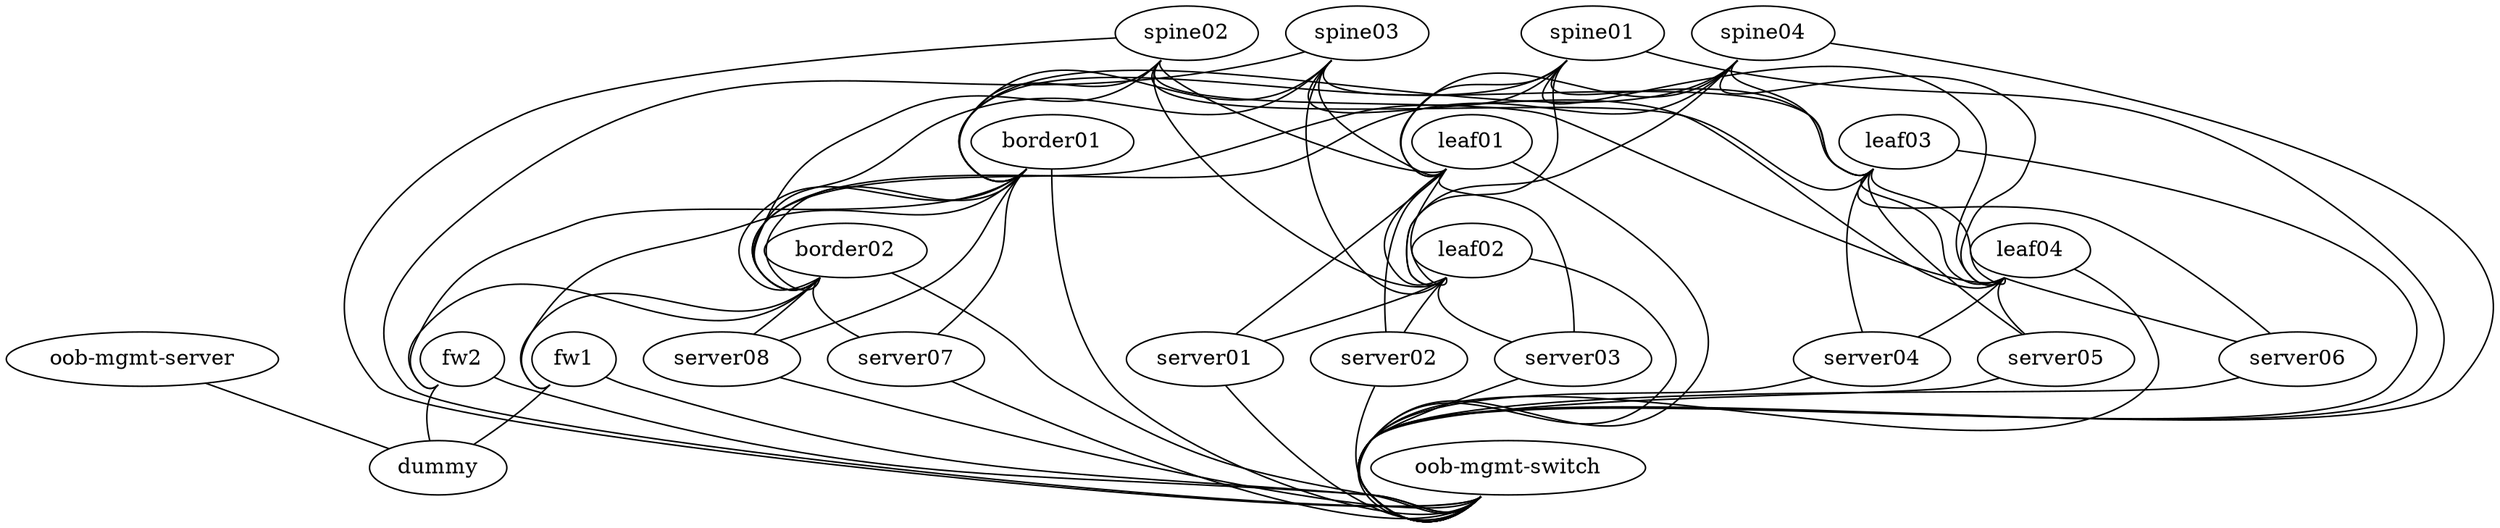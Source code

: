 graph multiverse_network {
   
   "dummy" [function="fake"]
   "oob-mgmt-server"  [function="oob-server" mgmt_ip="192.168.200.1" cpu="4" memory="2048"]
   "oob-mgmt-switch"  [function="oob-switch" mgmt_ip="192.168.200.251" ports="64"]

   "spine01" [function="spine"  os="sonic-202012-f6f4c7f4" mgmt_ip="192.168.200.21" ports="32"]
   "spine02" [function="spine"  os="sonic-202012-f6f4c7f4" mgmt_ip="192.168.200.22" ports="32"]
   "spine03" [function="spine"  os="sonic-202012-f6f4c7f4" mgmt_ip="192.168.200.23" ports="32"]
   "spine04" [function="spine"  os="sonic-202012-f6f4c7f4" mgmt_ip="192.168.200.24" ports="32"]
   
   "leaf01" [function="leaf"  os="sonic-202012-f6f4c7f4" mgmt_ip="192.168.200.41" ports="54"]
   "leaf02" [function="leaf"  os="sonic-202012-f6f4c7f4" mgmt_ip="192.168.200.42" ports="54"]
   "leaf03" [function="leaf"  os="sonic-202012-f6f4c7f4" mgmt_ip="192.168.200.43" ports="54"]
   "leaf04" [function="leaf"  os="sonic-202012-f6f4c7f4" mgmt_ip="192.168.200.44" ports="54"]
  
   "fw1" [function="leaf" os="sonic-202012-f6f4c7f4" mgmt_ip="192.168.200.11" ports="54"]
   "fw2" [function="leaf" os="sonic-202012-f6f4c7f4" mgmt_ip="192.168.200.12" ports="54"]
   "border01" [function="exit" os="sonic-202012-f6f4c7f4" mgmt_ip="192.168.200.31" ports="54"]
   "border02" [function="exit" os="sonic-202012-f6f4c7f4" mgmt_ip="192.168.200.32" ports="54"]

   "server01" [function="host" os="generic/ubuntu1804" mgmt_ip="192.168.200.81" nic_model="e1000" memory="1024"]
   "server02" [function="host" os="generic/ubuntu1804" mgmt_ip="192.168.200.82" nic_model="e1000" memory="1024"]
   "server03" [function="host" os="generic/ubuntu1804" mgmt_ip="192.168.200.83" nic_model="e1000" memory="1024"]
   "server04" [function="host" os="generic/ubuntu1804" mgmt_ip="192.168.200.84" nic_model="e1000" memory="1024"]
   "server05" [function="host" os="generic/ubuntu1804" mgmt_ip="192.168.200.85" nic_model="e1000" memory="1024"]
   "server06" [function="host" os="generic/ubuntu1804" mgmt_ip="192.168.200.86" nic_model="e1000" memory="1024"]
   "server07" [function="host" os="generic/ubuntu1804" mgmt_ip="192.168.200.87" nic_model="e1000" memory="1024"]
   "server08" [function="host" os="generic/ubuntu1804" mgmt_ip="192.168.200.88" nic_model="e1000" memory="1024"]

   "leaf01":"swp1" -- "server01":"eth1"
   "leaf01":"swp2" -- "server02":"eth1"
   "leaf01":"swp3" -- "server03":"eth1"
   "leaf02":"swp1" -- "server01":"eth2"
   "leaf02":"swp2" -- "server02":"eth2"
   "leaf02":"swp3" -- "server03":"eth2"
   "leaf03":"swp1" -- "server04":"eth1"
   "leaf03":"swp2" -- "server05":"eth1"
   "leaf03":"swp3" -- "server06":"eth1"
   "leaf04":"swp1" -- "server04":"eth2"
   "leaf04":"swp2" -- "server05":"eth2"
   "leaf04":"swp3" -- "server06":"eth2"

   "leaf01":"swp49" -- "leaf02":"swp49"
   "leaf01":"swp50" -- "leaf02":"swp50"
   "leaf03":"swp49" -- "leaf04":"swp49"
   "leaf03":"swp50" -- "leaf04":"swp50"
   "border01":"swp49" -- "border02":"swp49"
   "border01":"swp50" -- "border02":"swp50"

   "spine01":"swp1" -- "leaf01":"swp51"
   "spine02":"swp1" -- "leaf01":"swp52"
   "spine03":"swp1" -- "leaf01":"swp53"
   "spine04":"swp1" -- "leaf01":"swp54"
   "spine01":"swp2" -- "leaf02":"swp51"
   "spine02":"swp2" -- "leaf02":"swp52"
   "spine03":"swp2" -- "leaf02":"swp53"
   "spine04":"swp2" -- "leaf02":"swp54"
   "spine01":"swp3" -- "leaf03":"swp51"
   "spine02":"swp3" -- "leaf03":"swp52"
   "spine03":"swp3" -- "leaf03":"swp53"
   "spine04":"swp3" -- "leaf03":"swp54"
   "spine01":"swp4" -- "leaf04":"swp51"
   "spine02":"swp4" -- "leaf04":"swp52"
   "spine03":"swp4" -- "leaf04":"swp53"
   "spine04":"swp4" -- "leaf04":"swp54"
   "spine01":"swp5" -- "border01":"swp51"
   "spine02":"swp5" -- "border01":"swp52"
   "spine03":"swp5" -- "border01":"swp53"
   "spine04":"swp5" -- "border01":"swp54"
   "spine01":"swp6" -- "border02":"swp51"
   "spine02":"swp6" -- "border02":"swp52"
   "spine03":"swp6" -- "border02":"swp53"
   "spine04":"swp6" -- "border02":"swp54"

   "border01":"swp1" -- "server07":"eth1"
   "border01":"swp2" -- "server08":"eth1"
   "border01":"swp3" -- "fw1":"swp1"
   "border01":"swp4" -- "fw2":"swp1"
   "border02":"swp1" -- "server07":"eth2"
   "border02":"swp2" -- "server08":"eth2"
   "border02":"swp3" -- "fw1":"swp2"
   "border02":"swp4" -- "fw2":"swp2"

   "oob-mgmt-server":"eth0" -- "dummy":"outbound"
   "fw1":"swp49" -- "dummy":"outbound-fw1"
   "fw2":"swp49" -- "dummy":"outbound-fw2"

   
   "spine01":"eth0" -- "oob-mgmt-switch":"swp2" [left_mac="44:38:50:22:01:01"]
   "spine02":"eth0" -- "oob-mgmt-switch":"swp3" [left_mac="44:38:50:22:01:02"]
   "spine03":"eth0" -- "oob-mgmt-switch":"swp4" [left_mac="44:38:50:22:01:03"]
   "spine04":"eth0" -- "oob-mgmt-switch":"swp5" [left_mac="44:38:50:22:01:04"]
  
   "fw1":"eth0" -- "oob-mgmt-switch":"swp6" [left_mac="44:38:39:00:01:8c"]
   "fw2":"eth0" -- "oob-mgmt-switch":"swp7" [left_mac="44:38:39:00:01:8e"]
   
   "border01":"eth0" -- "oob-mgmt-switch":"swp8" [left_mac="44:38:39:00:01:74"]
   "border02":"eth0" -- "oob-mgmt-switch":"swp9" [left_mac="44:38:39:00:01:7c"]

   "leaf01":"eth0" -- "oob-mgmt-switch":"swp11" [left_mac="44:38:40:22:01:01"]
   "leaf02":"eth0" -- "oob-mgmt-switch":"swp12" [left_mac="44:38:40:22:01:02"]
   "leaf03":"eth0" -- "oob-mgmt-switch":"swp13" [left_mac="44:38:40:22:01:03"]
   "leaf04":"eth0" -- "oob-mgmt-switch":"swp14" [left_mac="44:38:40:22:01:04"]

   "server01":"eth0" -- "oob-mgmt-switch":"swp21" [left_mac="44:38:30:22:01:01"]
   "server02":"eth0" -- "oob-mgmt-switch":"swp22" [left_mac="44:38:30:22:01:02"]
   "server03":"eth0" -- "oob-mgmt-switch":"swp23" [left_mac="44:38:30:22:01:03"]
   "server04":"eth0" -- "oob-mgmt-switch":"swp24" [left_mac="44:38:30:22:01:04"]
   "server05":"eth0" -- "oob-mgmt-switch":"swp25" [left_mac="44:38:30:22:01:05"]
   "server06":"eth0" -- "oob-mgmt-switch":"swp26" [left_mac="44:38:30:22:01:06"]
   "server07":"eth0" -- "oob-mgmt-switch":"swp27" [left_mac="44:38:30:22:01:07"]
   "server08":"eth0" -- "oob-mgmt-switch":"swp28" [left_mac="44:38:30:22:01:08"]
}
